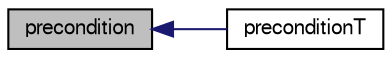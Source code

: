 digraph "precondition"
{
  bgcolor="transparent";
  edge [fontname="FreeSans",fontsize="10",labelfontname="FreeSans",labelfontsize="10"];
  node [fontname="FreeSans",fontsize="10",shape=record];
  rankdir="LR";
  Node1 [label="precondition",height=0.2,width=0.4,color="black", fillcolor="grey75", style="filled" fontcolor="black"];
  Node1 -> Node2 [dir="back",color="midnightblue",fontsize="10",style="solid",fontname="FreeSans"];
  Node2 [label="preconditionT",height=0.2,width=0.4,color="black",URL="$a00493.html#ab9966cf2aa877654cedaa080104da37e",tooltip="Return wT the transpose-matrix preconditioned form of. "];
}

